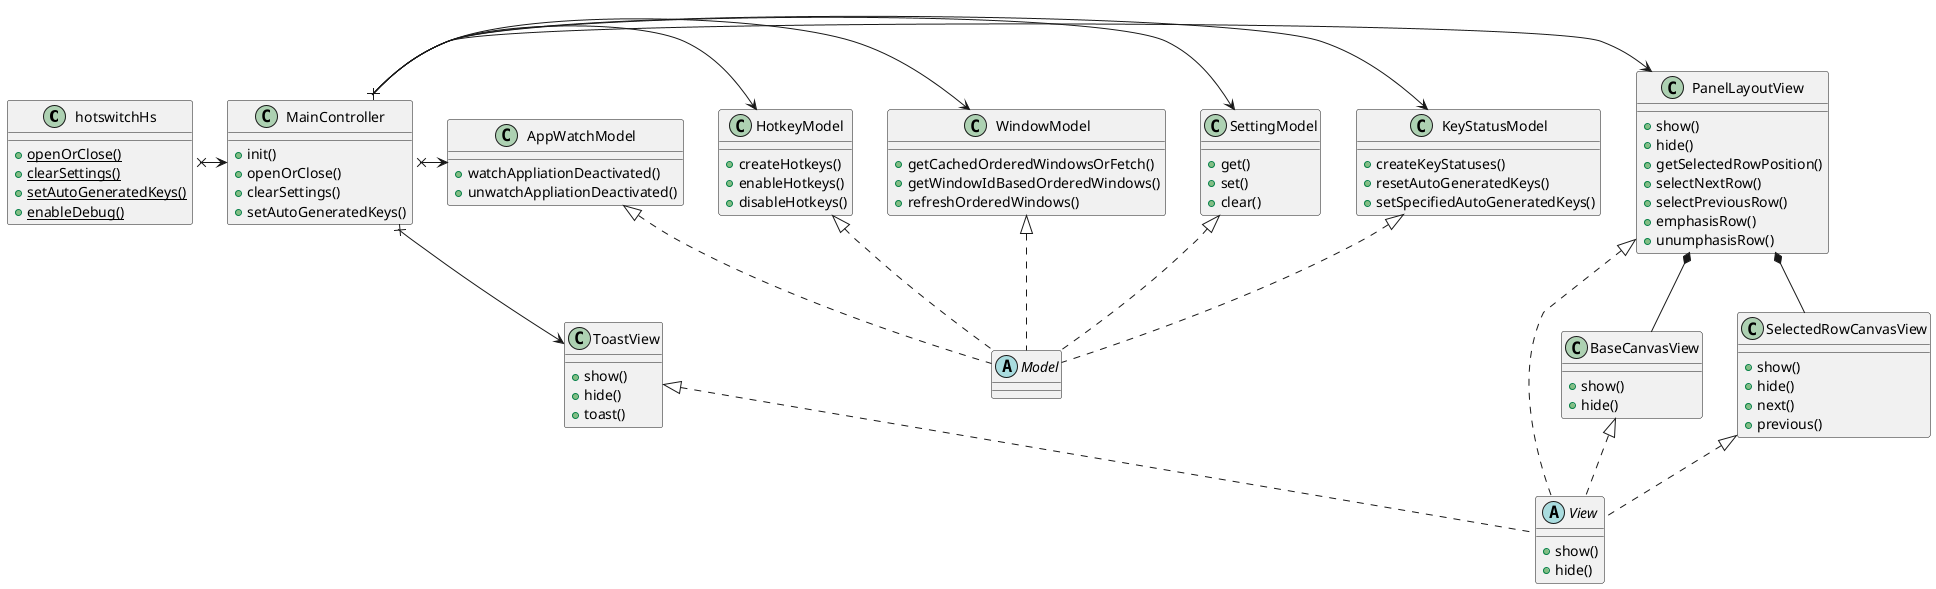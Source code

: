 @startuml class_diagram

class hotswitchHs {
    {static} +openOrClose()
    {static} +clearSettings()
    {static} +setAutoGeneratedKeys()
    {static} +enableDebug()
}

class KeyStatusModel {
    +createKeyStatuses()
    +resetAutoGeneratedKeys()
    +setSpecifiedAutoGeneratedKeys()
}
class SettingModel {
    +get()
    +set()
    +clear()
}
class WindowModel {
    +getCachedOrderedWindowsOrFetch()
    +getWindowIdBasedOrderedWindows()
    +refreshOrderedWindows()
}
class HotkeyModel {
    +createHotkeys()
    +enableHotkeys()
    +disableHotkeys()
}
class AppWatchModel {
    +watchAppliationDeactivated()
    +unwatchAppliationDeactivated()
}
abstract Model

class PanelLayoutView {
    +show()
    +hide()
    +getSelectedRowPosition()
    +selectNextRow()
    +selectPreviousRow()
    +emphasisRow()
    +unumphasisRow()
}
class BaseCanvasView {
    +show()
    +hide()
}
class SelectedRowCanvasView {
    +show()
    +hide()
    +next()
    +previous()
}
class ToastView {
    +show()
    +hide()
    +toast()
}
abstract View {
    +show()
    +hide()
}

class MainController {
    +init()
    +openOrClose()
    +clearSettings()
    +setAutoGeneratedKeys()
}

hotswitchHs x-> MainController

MainController x-> PanelLayoutView
MainController x-> ToastView
MainController x-> KeyStatusModel
MainController x-> SettingModel
MainController x-> WindowModel
MainController x-> HotkeyModel
MainController x-> AppWatchModel

KeyStatusModel <|.. Model
SettingModel <|.. Model
WindowModel <|.. Model
HotkeyModel <|.. Model
AppWatchModel <|.. Model

PanelLayoutView <|.. View
BaseCanvasView <|.. View
SelectedRowCanvasView <|.. View
ToastView <|.. View

PanelLayoutView *-- BaseCanvasView 
PanelLayoutView *-- SelectedRowCanvasView 

@endum
